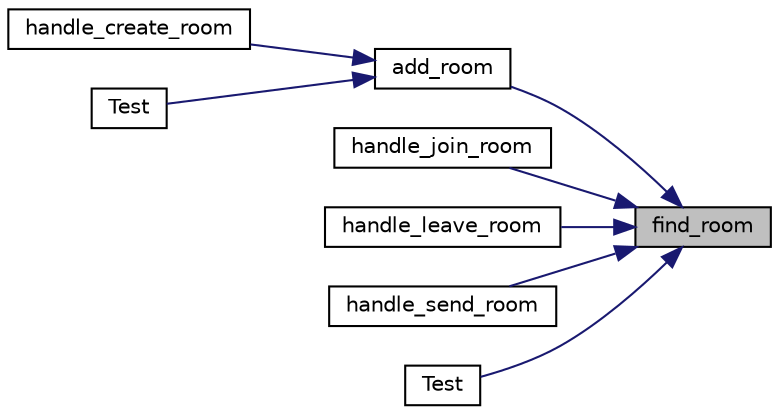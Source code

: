 digraph "find_room"
{
 // LATEX_PDF_SIZE
  edge [fontname="Helvetica",fontsize="10",labelfontname="Helvetica",labelfontsize="10"];
  node [fontname="Helvetica",fontsize="10",shape=record];
  rankdir="RL";
  Node1 [label="find_room",height=0.2,width=0.4,color="black", fillcolor="grey75", style="filled", fontcolor="black",tooltip="Find the room element where the socket is equal to room sock."];
  Node1 -> Node2 [dir="back",color="midnightblue",fontsize="10",style="solid",fontname="Helvetica"];
  Node2 [label="add_room",height=0.2,width=0.4,color="black", fillcolor="white", style="filled",URL="$room_8c.html#a2ab5feb4830c297aaf6aa50c23883964",tooltip="Add a new room room to the linked list room."];
  Node2 -> Node3 [dir="back",color="midnightblue",fontsize="10",style="solid",fontname="Helvetica"];
  Node3 [label="handle_create_room",height=0.2,width=0.4,color="black", fillcolor="white", style="filled",URL="$handle__create__room_8c.html#ac0e36a04db06a1ffb854091eacf2eefe",tooltip=" "];
  Node2 -> Node4 [dir="back",color="midnightblue",fontsize="10",style="solid",fontname="Helvetica"];
  Node4 [label="Test",height=0.2,width=0.4,color="black", fillcolor="white", style="filled",URL="$room__test_8c.html#a78d77fd5a00a1bf202f9f814b7b2024a",tooltip=" "];
  Node1 -> Node5 [dir="back",color="midnightblue",fontsize="10",style="solid",fontname="Helvetica"];
  Node5 [label="handle_join_room",height=0.2,width=0.4,color="black", fillcolor="white", style="filled",URL="$handle__join__room_8c.html#a738c8545eac88ee25bbbfd78dff9ad77",tooltip=" "];
  Node1 -> Node6 [dir="back",color="midnightblue",fontsize="10",style="solid",fontname="Helvetica"];
  Node6 [label="handle_leave_room",height=0.2,width=0.4,color="black", fillcolor="white", style="filled",URL="$handle__leave__room_8c.html#ac966877dfcd5831989274afb0e02233f",tooltip=" "];
  Node1 -> Node7 [dir="back",color="midnightblue",fontsize="10",style="solid",fontname="Helvetica"];
  Node7 [label="handle_send_room",height=0.2,width=0.4,color="black", fillcolor="white", style="filled",URL="$handle__send__room_8c.html#a5b36d8b0e335705a6bba7c24b920c635",tooltip=" "];
  Node1 -> Node8 [dir="back",color="midnightblue",fontsize="10",style="solid",fontname="Helvetica"];
  Node8 [label="Test",height=0.2,width=0.4,color="black", fillcolor="white", style="filled",URL="$room__test_8c.html#ab7b42494f28b49baf731f9a1692d69d5",tooltip=" "];
}

